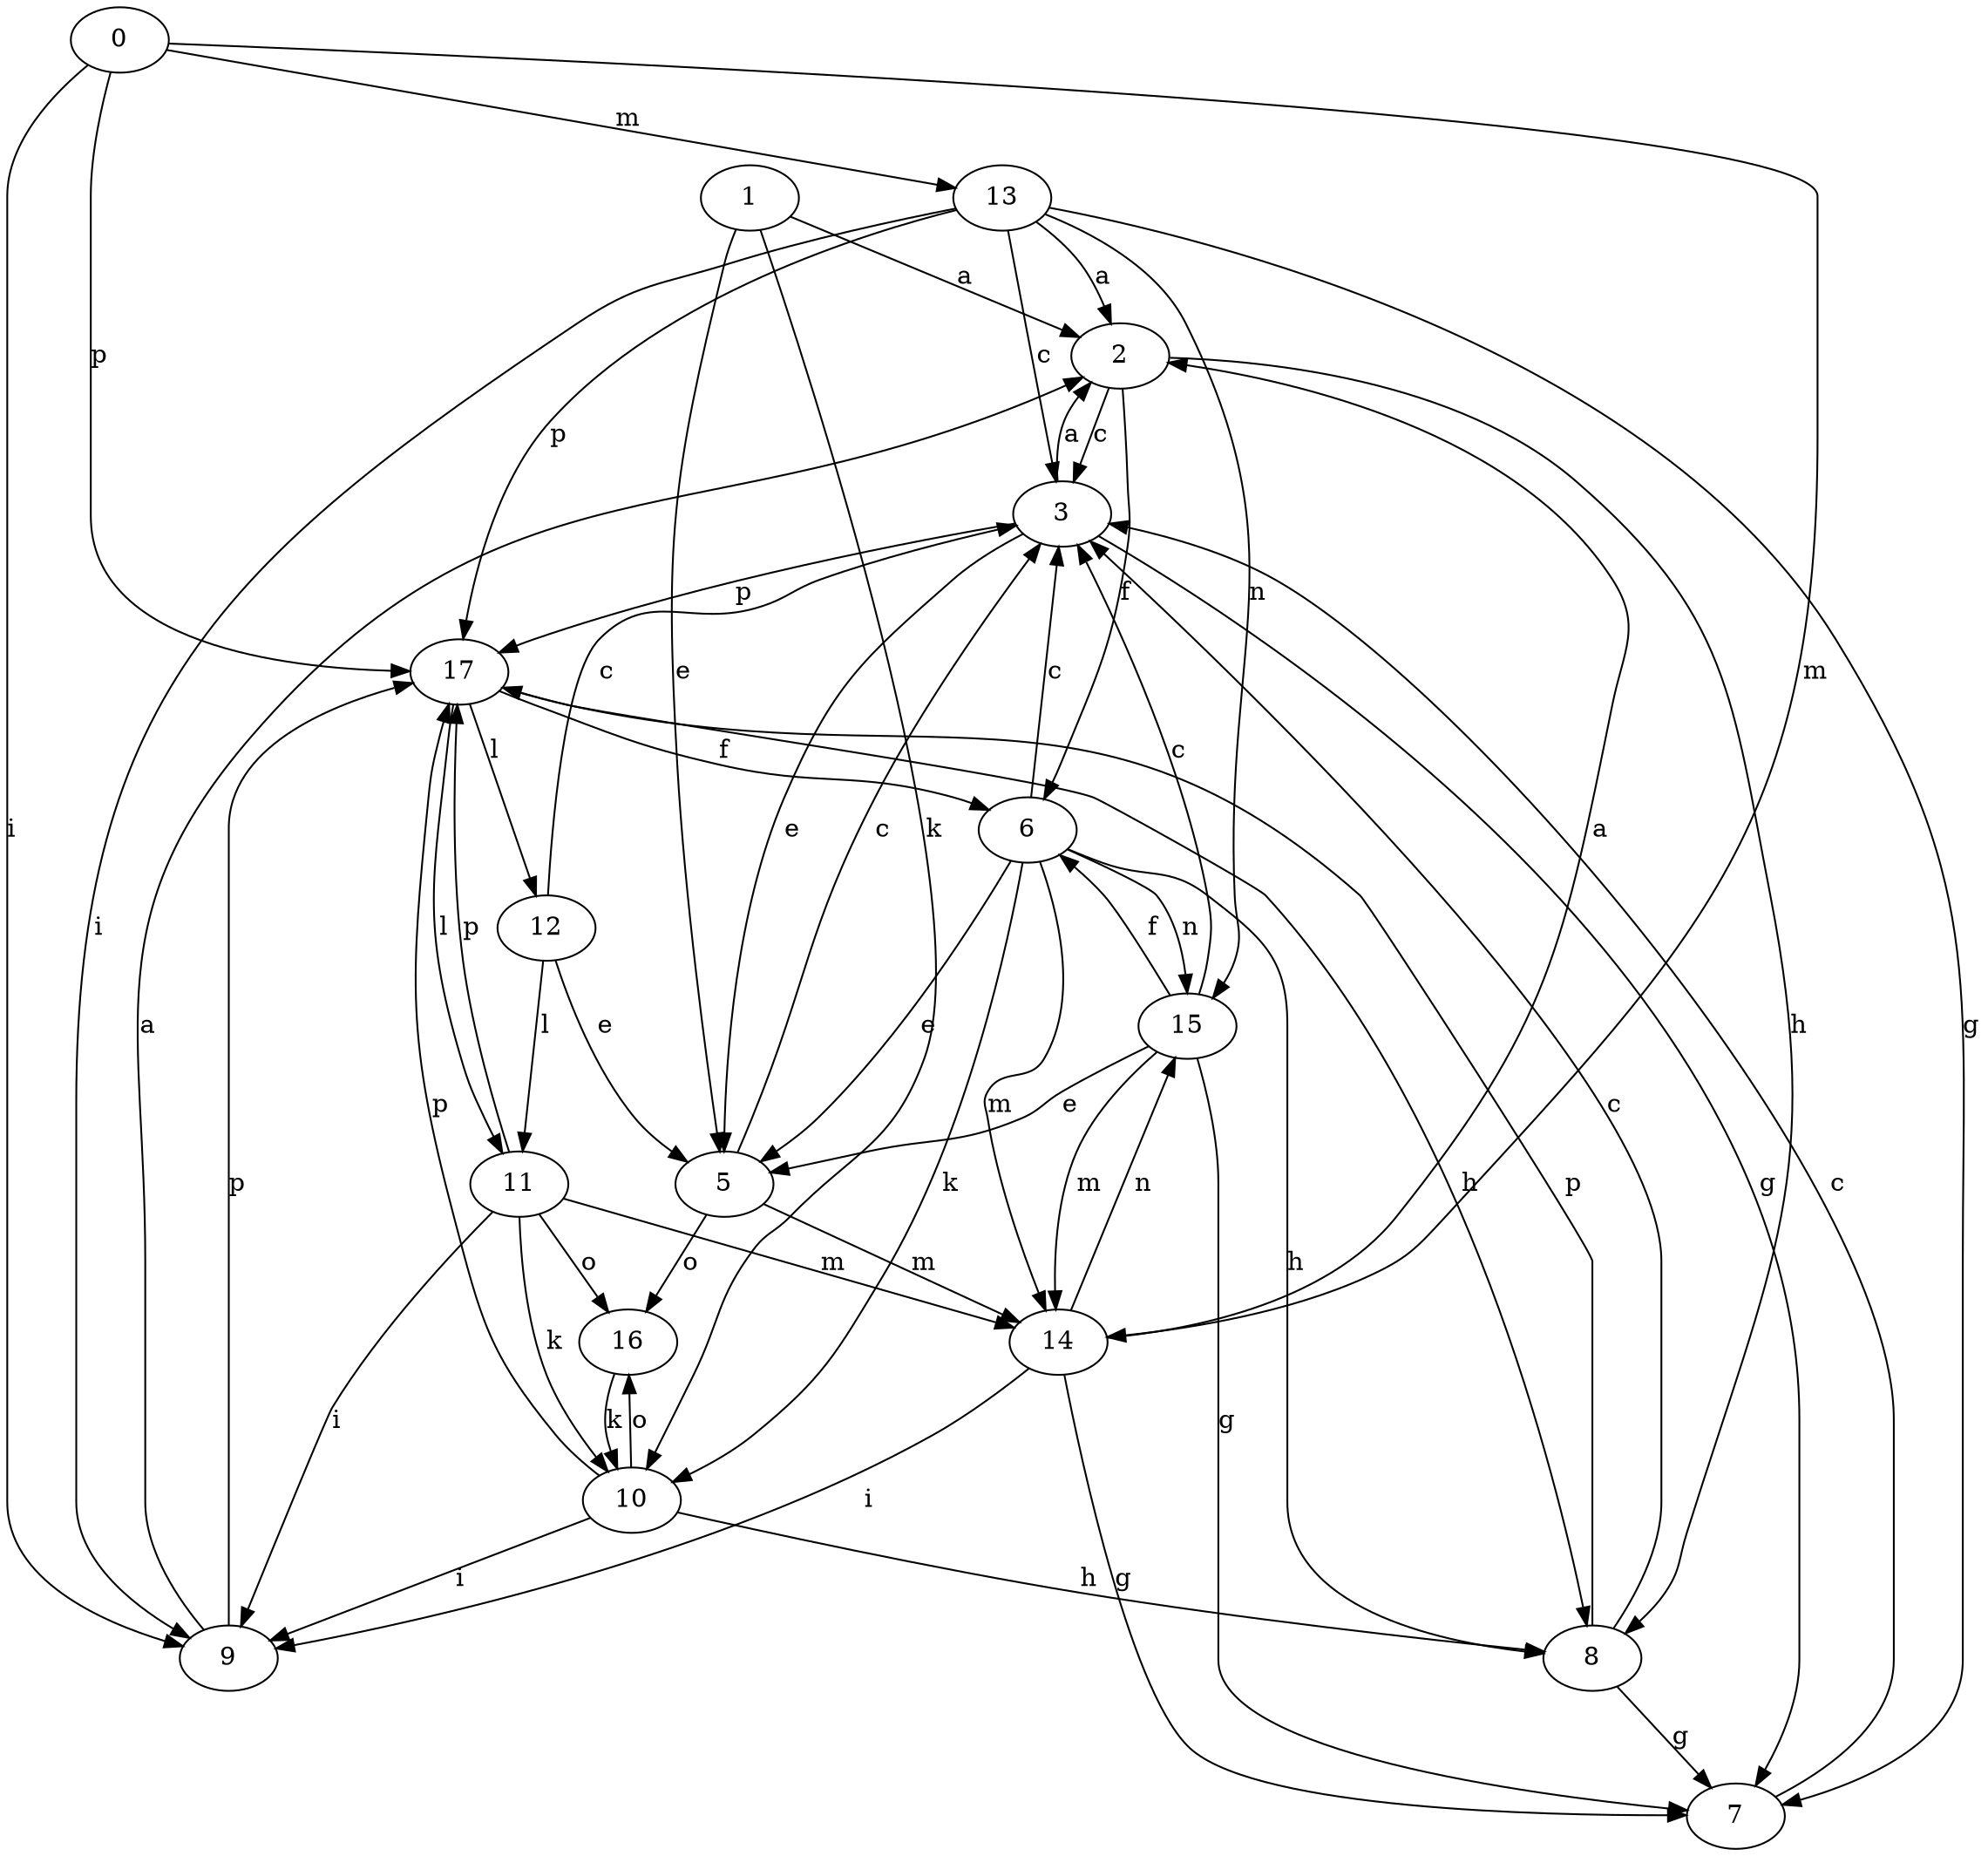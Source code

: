 strict digraph  {
1;
2;
3;
5;
6;
7;
8;
9;
0;
10;
11;
12;
13;
14;
15;
16;
17;
1 -> 2  [label=a];
1 -> 5  [label=e];
1 -> 10  [label=k];
2 -> 3  [label=c];
2 -> 6  [label=f];
2 -> 8  [label=h];
3 -> 2  [label=a];
3 -> 5  [label=e];
3 -> 7  [label=g];
3 -> 17  [label=p];
5 -> 3  [label=c];
5 -> 14  [label=m];
5 -> 16  [label=o];
6 -> 3  [label=c];
6 -> 5  [label=e];
6 -> 8  [label=h];
6 -> 10  [label=k];
6 -> 14  [label=m];
6 -> 15  [label=n];
7 -> 3  [label=c];
8 -> 3  [label=c];
8 -> 7  [label=g];
8 -> 17  [label=p];
9 -> 2  [label=a];
9 -> 17  [label=p];
0 -> 9  [label=i];
0 -> 13  [label=m];
0 -> 14  [label=m];
0 -> 17  [label=p];
10 -> 8  [label=h];
10 -> 9  [label=i];
10 -> 16  [label=o];
10 -> 17  [label=p];
11 -> 9  [label=i];
11 -> 10  [label=k];
11 -> 14  [label=m];
11 -> 16  [label=o];
11 -> 17  [label=p];
12 -> 3  [label=c];
12 -> 5  [label=e];
12 -> 11  [label=l];
13 -> 2  [label=a];
13 -> 3  [label=c];
13 -> 7  [label=g];
13 -> 9  [label=i];
13 -> 15  [label=n];
13 -> 17  [label=p];
14 -> 2  [label=a];
14 -> 7  [label=g];
14 -> 9  [label=i];
14 -> 15  [label=n];
15 -> 3  [label=c];
15 -> 5  [label=e];
15 -> 6  [label=f];
15 -> 7  [label=g];
15 -> 14  [label=m];
16 -> 10  [label=k];
17 -> 6  [label=f];
17 -> 8  [label=h];
17 -> 11  [label=l];
17 -> 12  [label=l];
}
